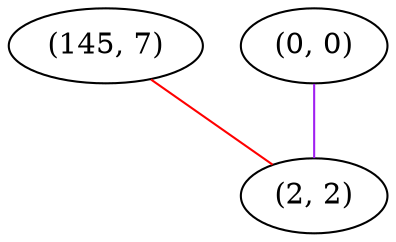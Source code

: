 graph "" {
"(145, 7)";
"(0, 0)";
"(2, 2)";
"(145, 7)" -- "(2, 2)"  [color=red, key=0, weight=1];
"(0, 0)" -- "(2, 2)"  [color=purple, key=0, weight=4];
}
